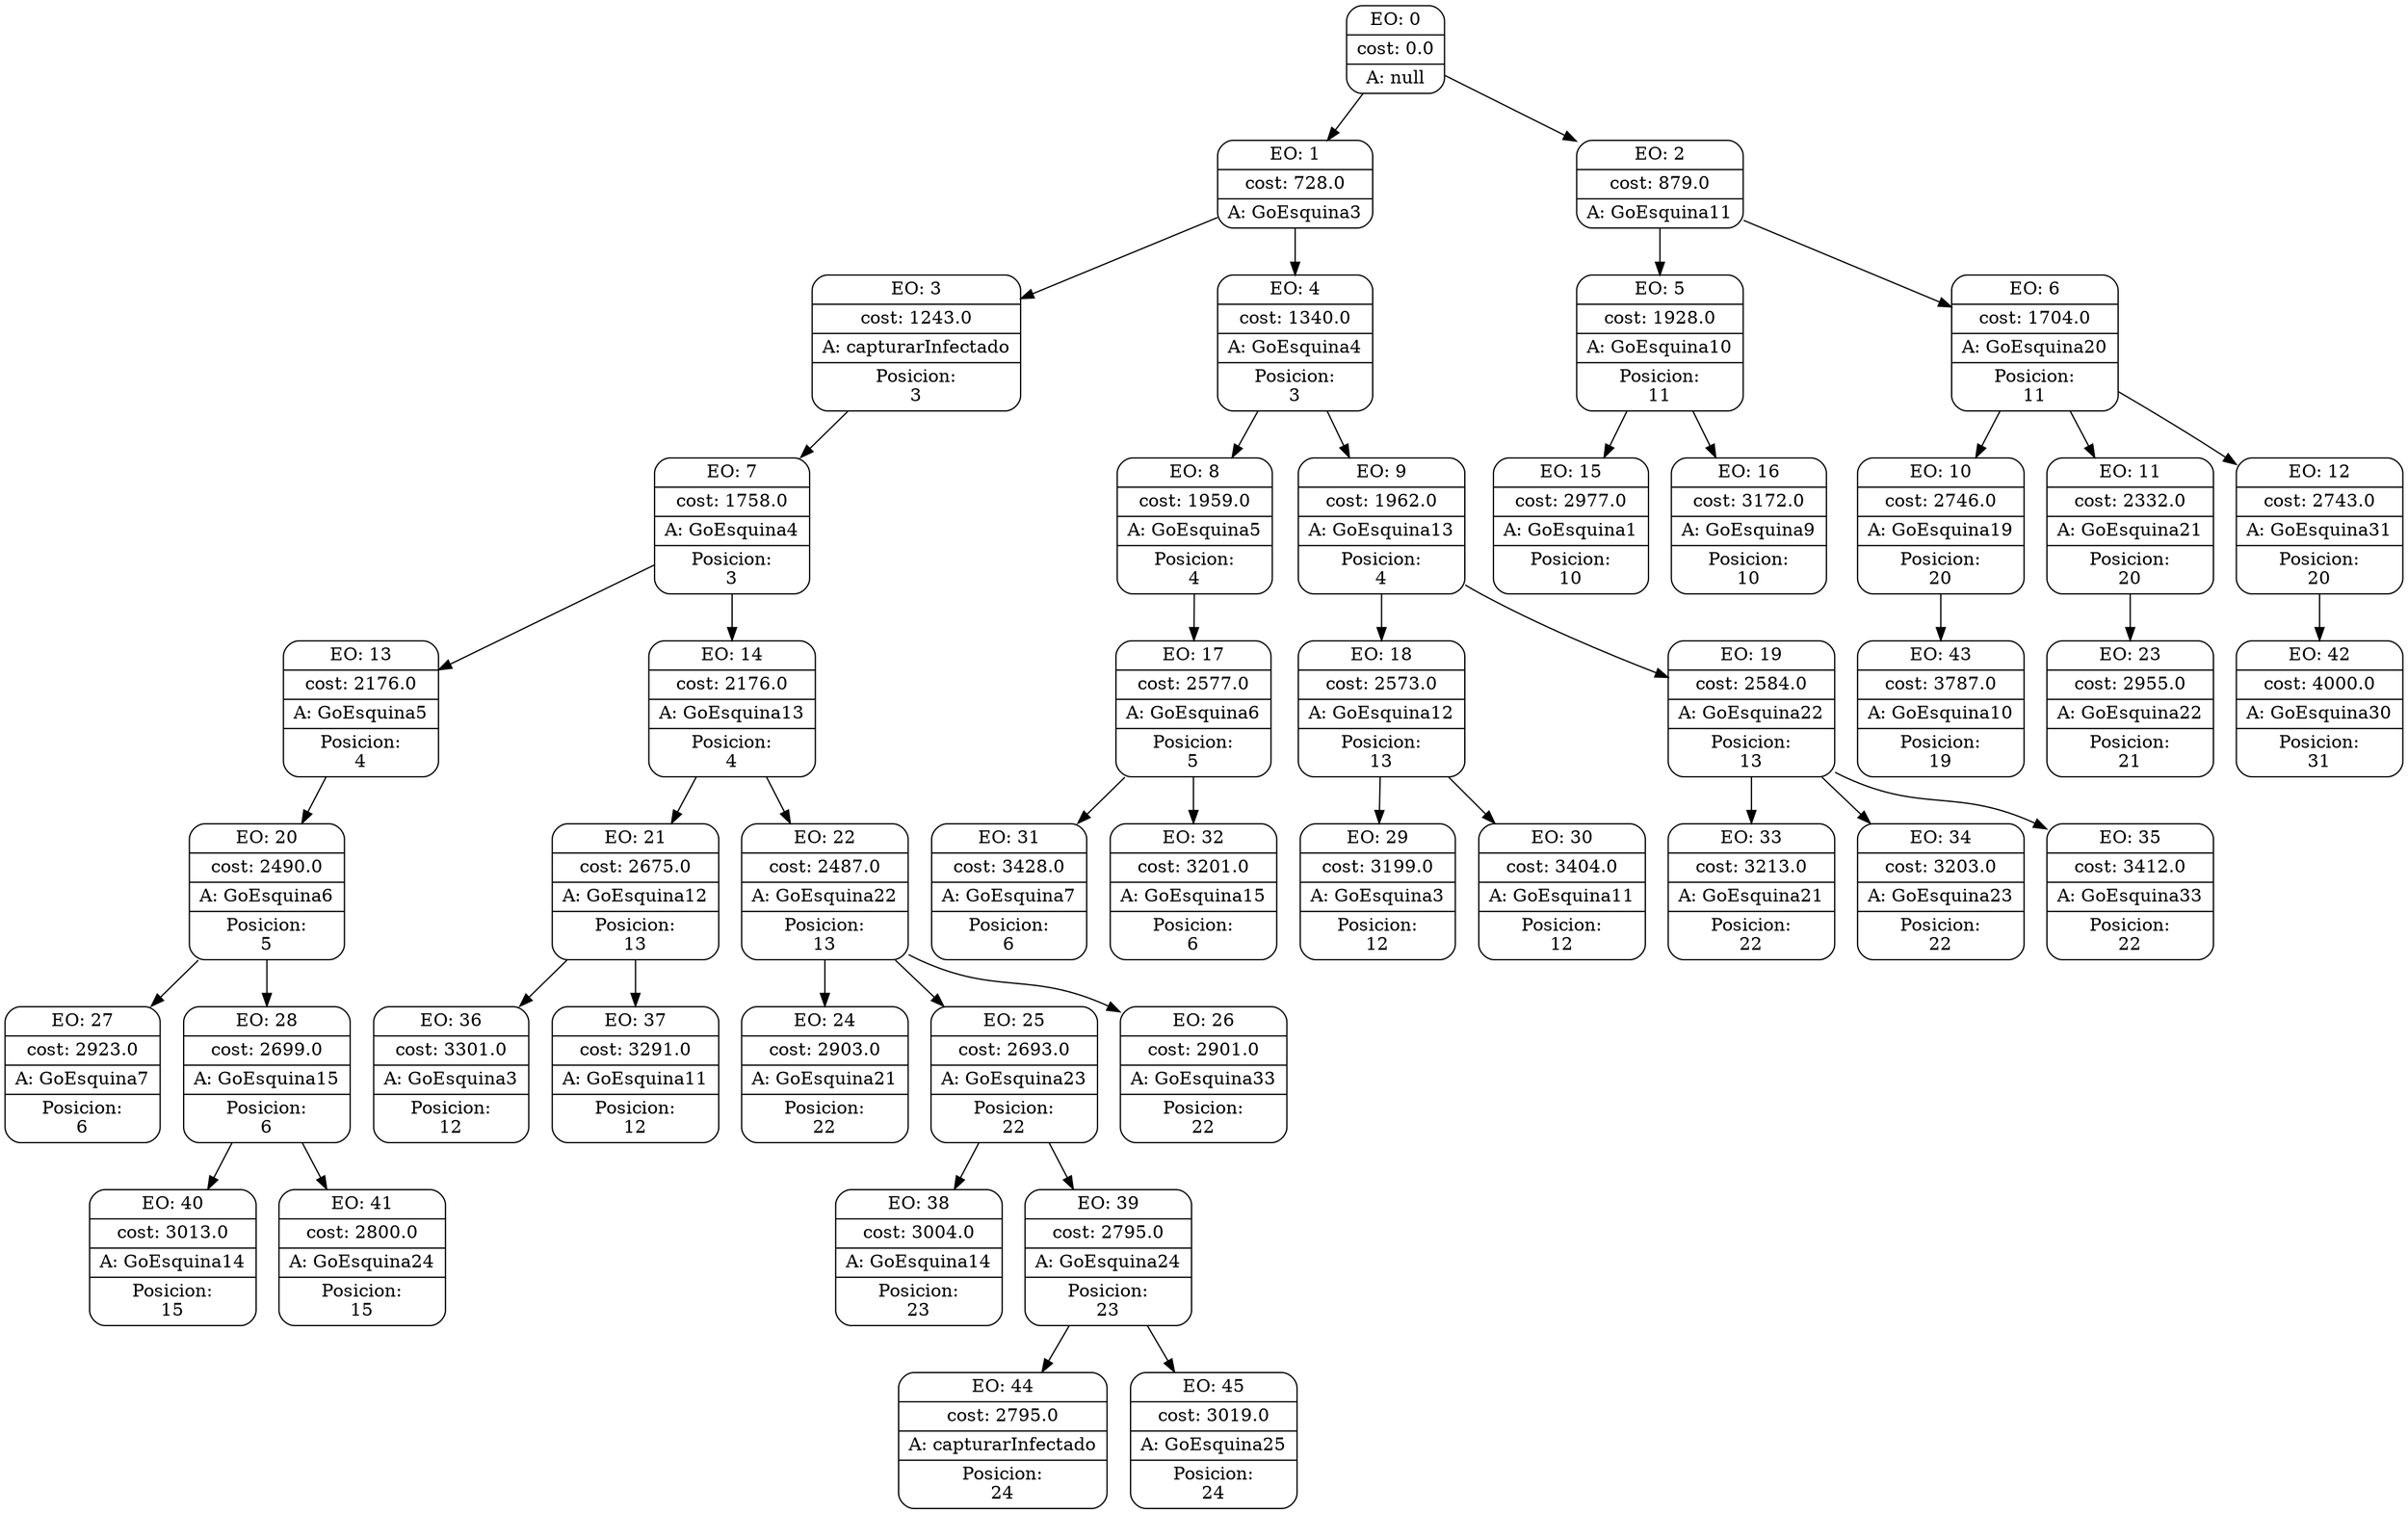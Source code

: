 digraph g {
node [shape = Mrecord];
nodo0[label="{EO: 0|cost: 0.0|A: null}"]
nodo1[label="{EO: 1|cost: 728.0|A: GoEsquina3}"]
nodo3[label="{EO: 3|cost: 1243.0|A: capturarInfectado|Posicion:\n3}"]
nodo7[label="{EO: 7|cost: 1758.0|A: GoEsquina4|Posicion:\n3}"]
nodo13[label="{EO: 13|cost: 2176.0|A: GoEsquina5|Posicion:\n4}"]
nodo20[label="{EO: 20|cost: 2490.0|A: GoEsquina6|Posicion:\n5}"]
nodo27[label="{EO: 27|cost: 2923.0|A: GoEsquina7|Posicion:\n6}"]

nodo20 -> nodo27;
nodo28[label="{EO: 28|cost: 2699.0|A: GoEsquina15|Posicion:\n6}"]
nodo40[label="{EO: 40|cost: 3013.0|A: GoEsquina14|Posicion:\n15}"]

nodo28 -> nodo40;
nodo41[label="{EO: 41|cost: 2800.0|A: GoEsquina24|Posicion:\n15}"]

nodo28 -> nodo41;

nodo20 -> nodo28;

nodo13 -> nodo20;

nodo7 -> nodo13;
nodo14[label="{EO: 14|cost: 2176.0|A: GoEsquina13|Posicion:\n4}"]
nodo21[label="{EO: 21|cost: 2675.0|A: GoEsquina12|Posicion:\n13}"]
nodo36[label="{EO: 36|cost: 3301.0|A: GoEsquina3|Posicion:\n12}"]

nodo21 -> nodo36;
nodo37[label="{EO: 37|cost: 3291.0|A: GoEsquina11|Posicion:\n12}"]

nodo21 -> nodo37;

nodo14 -> nodo21;
nodo22[label="{EO: 22|cost: 2487.0|A: GoEsquina22|Posicion:\n13}"]
nodo24[label="{EO: 24|cost: 2903.0|A: GoEsquina21|Posicion:\n22}"]

nodo22 -> nodo24;
nodo25[label="{EO: 25|cost: 2693.0|A: GoEsquina23|Posicion:\n22}"]
nodo38[label="{EO: 38|cost: 3004.0|A: GoEsquina14|Posicion:\n23}"]

nodo25 -> nodo38;
nodo39[label="{EO: 39|cost: 2795.0|A: GoEsquina24|Posicion:\n23}"]
nodo44[label="{EO: 44|cost: 2795.0|A: capturarInfectado|Posicion:\n24}"]

nodo39 -> nodo44;
nodo45[label="{EO: 45|cost: 3019.0|A: GoEsquina25|Posicion:\n24}"]

nodo39 -> nodo45;

nodo25 -> nodo39;

nodo22 -> nodo25;
nodo26[label="{EO: 26|cost: 2901.0|A: GoEsquina33|Posicion:\n22}"]

nodo22 -> nodo26;

nodo14 -> nodo22;

nodo7 -> nodo14;

nodo3 -> nodo7;

nodo1 -> nodo3;
nodo4[label="{EO: 4|cost: 1340.0|A: GoEsquina4|Posicion:\n3}"]
nodo8[label="{EO: 8|cost: 1959.0|A: GoEsquina5|Posicion:\n4}"]
nodo17[label="{EO: 17|cost: 2577.0|A: GoEsquina6|Posicion:\n5}"]
nodo31[label="{EO: 31|cost: 3428.0|A: GoEsquina7|Posicion:\n6}"]

nodo17 -> nodo31;
nodo32[label="{EO: 32|cost: 3201.0|A: GoEsquina15|Posicion:\n6}"]

nodo17 -> nodo32;

nodo8 -> nodo17;

nodo4 -> nodo8;
nodo9[label="{EO: 9|cost: 1962.0|A: GoEsquina13|Posicion:\n4}"]
nodo18[label="{EO: 18|cost: 2573.0|A: GoEsquina12|Posicion:\n13}"]
nodo29[label="{EO: 29|cost: 3199.0|A: GoEsquina3|Posicion:\n12}"]

nodo18 -> nodo29;
nodo30[label="{EO: 30|cost: 3404.0|A: GoEsquina11|Posicion:\n12}"]

nodo18 -> nodo30;

nodo9 -> nodo18;
nodo19[label="{EO: 19|cost: 2584.0|A: GoEsquina22|Posicion:\n13}"]
nodo33[label="{EO: 33|cost: 3213.0|A: GoEsquina21|Posicion:\n22}"]

nodo19 -> nodo33;
nodo34[label="{EO: 34|cost: 3203.0|A: GoEsquina23|Posicion:\n22}"]

nodo19 -> nodo34;
nodo35[label="{EO: 35|cost: 3412.0|A: GoEsquina33|Posicion:\n22}"]

nodo19 -> nodo35;

nodo9 -> nodo19;

nodo4 -> nodo9;

nodo1 -> nodo4;

nodo0 -> nodo1;
nodo2[label="{EO: 2|cost: 879.0|A: GoEsquina11}"]
nodo5[label="{EO: 5|cost: 1928.0|A: GoEsquina10|Posicion:\n11}"]
nodo15[label="{EO: 15|cost: 2977.0|A: GoEsquina1|Posicion:\n10}"]

nodo5 -> nodo15;
nodo16[label="{EO: 16|cost: 3172.0|A: GoEsquina9|Posicion:\n10}"]

nodo5 -> nodo16;

nodo2 -> nodo5;
nodo6[label="{EO: 6|cost: 1704.0|A: GoEsquina20|Posicion:\n11}"]
nodo10[label="{EO: 10|cost: 2746.0|A: GoEsquina19|Posicion:\n20}"]
nodo43[label="{EO: 43|cost: 3787.0|A: GoEsquina10|Posicion:\n19}"]

nodo10 -> nodo43;

nodo6 -> nodo10;
nodo11[label="{EO: 11|cost: 2332.0|A: GoEsquina21|Posicion:\n20}"]
nodo23[label="{EO: 23|cost: 2955.0|A: GoEsquina22|Posicion:\n21}"]

nodo11 -> nodo23;

nodo6 -> nodo11;
nodo12[label="{EO: 12|cost: 2743.0|A: GoEsquina31|Posicion:\n20}"]
nodo42[label="{EO: 42|cost: 4000.0|A: GoEsquina30|Posicion:\n31}"]

nodo12 -> nodo42;

nodo6 -> nodo12;

nodo2 -> nodo6;

nodo0 -> nodo2;


}